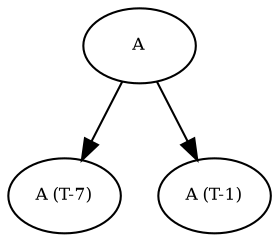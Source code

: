 digraph RGL__DirectedAdjacencyGraph {
    A [
        fontsize = 8,
        label = A
    ]

    "A (T-7)" [
        fontsize = 8,
        label = "A (T-7)"
    ]

    "A (T-1)" [
        fontsize = 8,
        label = "A (T-1)"
    ]

    A -> "A (T-7)" [
        fontsize = 8
    ]

    A -> "A (T-1)" [
        fontsize = 8
    ]
}
